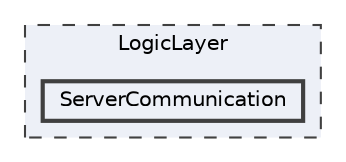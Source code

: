 digraph "LogicLayer/ServerCommunication"
{
 // LATEX_PDF_SIZE
  bgcolor="transparent";
  edge [fontname=Helvetica,fontsize=10,labelfontname=Helvetica,labelfontsize=10];
  node [fontname=Helvetica,fontsize=10,shape=box,height=0.2,width=0.4];
  compound=true
  subgraph clusterdir_302d87c9eb40d44ee4a2be45bb653347 {
    graph [ bgcolor="#edf0f7", pencolor="grey25", label="LogicLayer", fontname=Helvetica,fontsize=10 style="filled,dashed", URL="dir_302d87c9eb40d44ee4a2be45bb653347.html",tooltip=""]
  dir_2fff22d0329348915a5f71311ad20175 [label="ServerCommunication", fillcolor="#edf0f7", color="grey25", style="filled,bold", URL="dir_2fff22d0329348915a5f71311ad20175.html",tooltip=""];
  }
}
